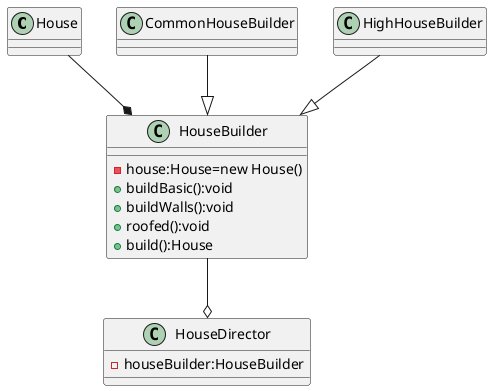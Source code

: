 @startuml

House--*HouseBuilder
CommonHouseBuilder --|>HouseBuilder
HighHouseBuilder --|>HouseBuilder
HouseBuilder --o HouseDirector

class House
class HouseBuilder{
- house:House=new House()
+ buildBasic():void
+ buildWalls():void
+ roofed():void
+ build():House
}
class CommonHouseBuilder
class HighHouseBuilder
class HouseDirector{
- houseBuilder:HouseBuilder
}

@enduml